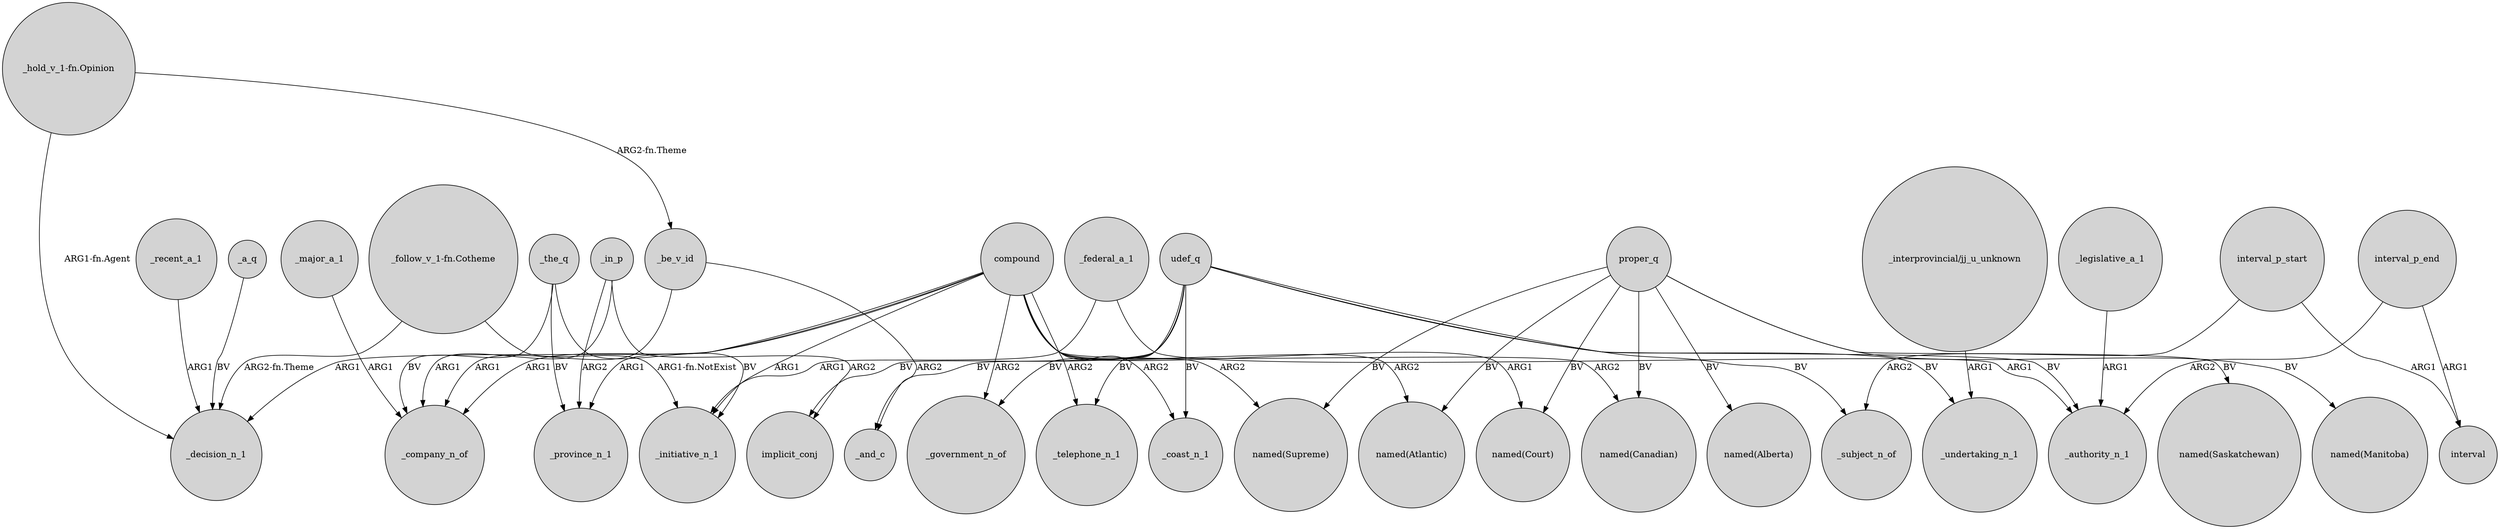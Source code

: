 digraph {
	node [shape=circle style=filled]
	compound -> _decision_n_1 [label=ARG1]
	_in_p -> _province_n_1 [label=ARG2]
	proper_q -> "named(Manitoba)" [label=BV]
	compound -> _telephone_n_1 [label=ARG2]
	compound -> _government_n_of [label=ARG2]
	udef_q -> _government_n_of [label=BV]
	proper_q -> "named(Alberta)" [label=BV]
	udef_q -> _telephone_n_1 [label=BV]
	udef_q -> _undertaking_n_1 [label=BV]
	compound -> "named(Canadian)" [label=ARG2]
	_federal_a_1 -> _authority_n_1 [label=ARG1]
	compound -> _coast_n_1 [label=ARG2]
	"_interprovincial/jj_u_unknown" -> _undertaking_n_1 [label=ARG1]
	"_hold_v_1-fn.Opinion" -> _be_v_id [label="ARG2-fn.Theme"]
	compound -> "named(Atlantic)" [label=ARG2]
	proper_q -> "named(Atlantic)" [label=BV]
	proper_q -> "named(Canadian)" [label=BV]
	"_follow_v_1-fn.Cotheme" -> _decision_n_1 [label="ARG2-fn.Theme"]
	udef_q -> implicit_conj [label=BV]
	_the_q -> _province_n_1 [label=BV]
	interval_p_start -> _subject_n_of [label=ARG2]
	_the_q -> _company_n_of [label=BV]
	udef_q -> _coast_n_1 [label=BV]
	_be_v_id -> _and_c [label=ARG2]
	compound -> _initiative_n_1 [label=ARG1]
	_the_q -> _initiative_n_1 [label=BV]
	compound -> _company_n_of [label=ARG1]
	compound -> _province_n_1 [label=ARG1]
	udef_q -> _subject_n_of [label=BV]
	interval_p_start -> interval [label=ARG1]
	compound -> "named(Supreme)" [label=ARG2]
	udef_q -> _authority_n_1 [label=BV]
	_recent_a_1 -> _decision_n_1 [label=ARG1]
	_a_q -> _decision_n_1 [label=BV]
	proper_q -> "named(Supreme)" [label=BV]
	_legislative_a_1 -> _authority_n_1 [label=ARG1]
	"_hold_v_1-fn.Opinion" -> _decision_n_1 [label="ARG1-fn.Agent"]
	proper_q -> "named(Saskatchewan)" [label=BV]
	_federal_a_1 -> _initiative_n_1 [label=ARG1]
	interval_p_end -> interval [label=ARG1]
	_in_p -> implicit_conj [label=ARG2]
	interval_p_end -> _authority_n_1 [label=ARG2]
	_be_v_id -> _company_n_of [label=ARG1]
	_major_a_1 -> _company_n_of [label=ARG1]
	"_follow_v_1-fn.Cotheme" -> _initiative_n_1 [label="ARG1-fn.NotExist"]
	udef_q -> _and_c [label=BV]
	_in_p -> _company_n_of [label=ARG1]
	compound -> "named(Court)" [label=ARG1]
	proper_q -> "named(Court)" [label=BV]
}
